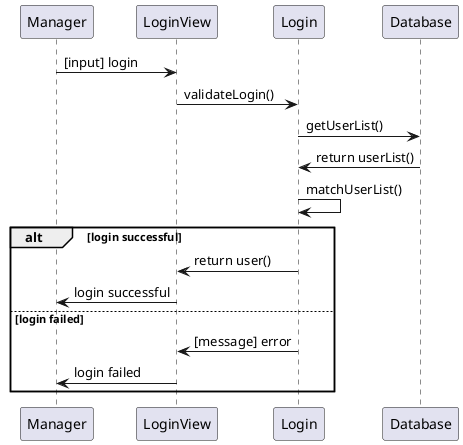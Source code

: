@startuml
Manager -> LoginView: [input] login
LoginView -> Login: validateLogin()
Login -> Database: getUserList()
Database -> Login: return userList()
Login -> Login: matchUserList()
alt login successful
Login -> LoginView: return user()
LoginView -> Manager: login successful
else login failed
Login -> LoginView: [message] error
LoginView -> Manager: login failed
end
@enduml